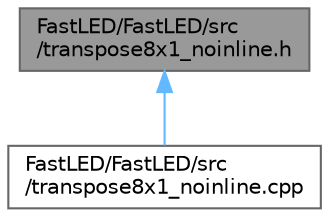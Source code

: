 digraph "FastLED/FastLED/src/transpose8x1_noinline.h"
{
 // LATEX_PDF_SIZE
  bgcolor="transparent";
  edge [fontname=Helvetica,fontsize=10,labelfontname=Helvetica,labelfontsize=10];
  node [fontname=Helvetica,fontsize=10,shape=box,height=0.2,width=0.4];
  Node1 [id="Node000001",label="FastLED/FastLED/src\l/transpose8x1_noinline.h",height=0.2,width=0.4,color="gray40", fillcolor="grey60", style="filled", fontcolor="black",tooltip="Declares the 8x1 transposition function."];
  Node1 -> Node2 [id="edge1_Node000001_Node000002",dir="back",color="steelblue1",style="solid",tooltip=" "];
  Node2 [id="Node000002",label="FastLED/FastLED/src\l/transpose8x1_noinline.cpp",height=0.2,width=0.4,color="grey40", fillcolor="white", style="filled",URL="$d6/dec/transpose8x1__noinline_8cpp.html",tooltip="Defines the 8x1 transposition function."];
}
